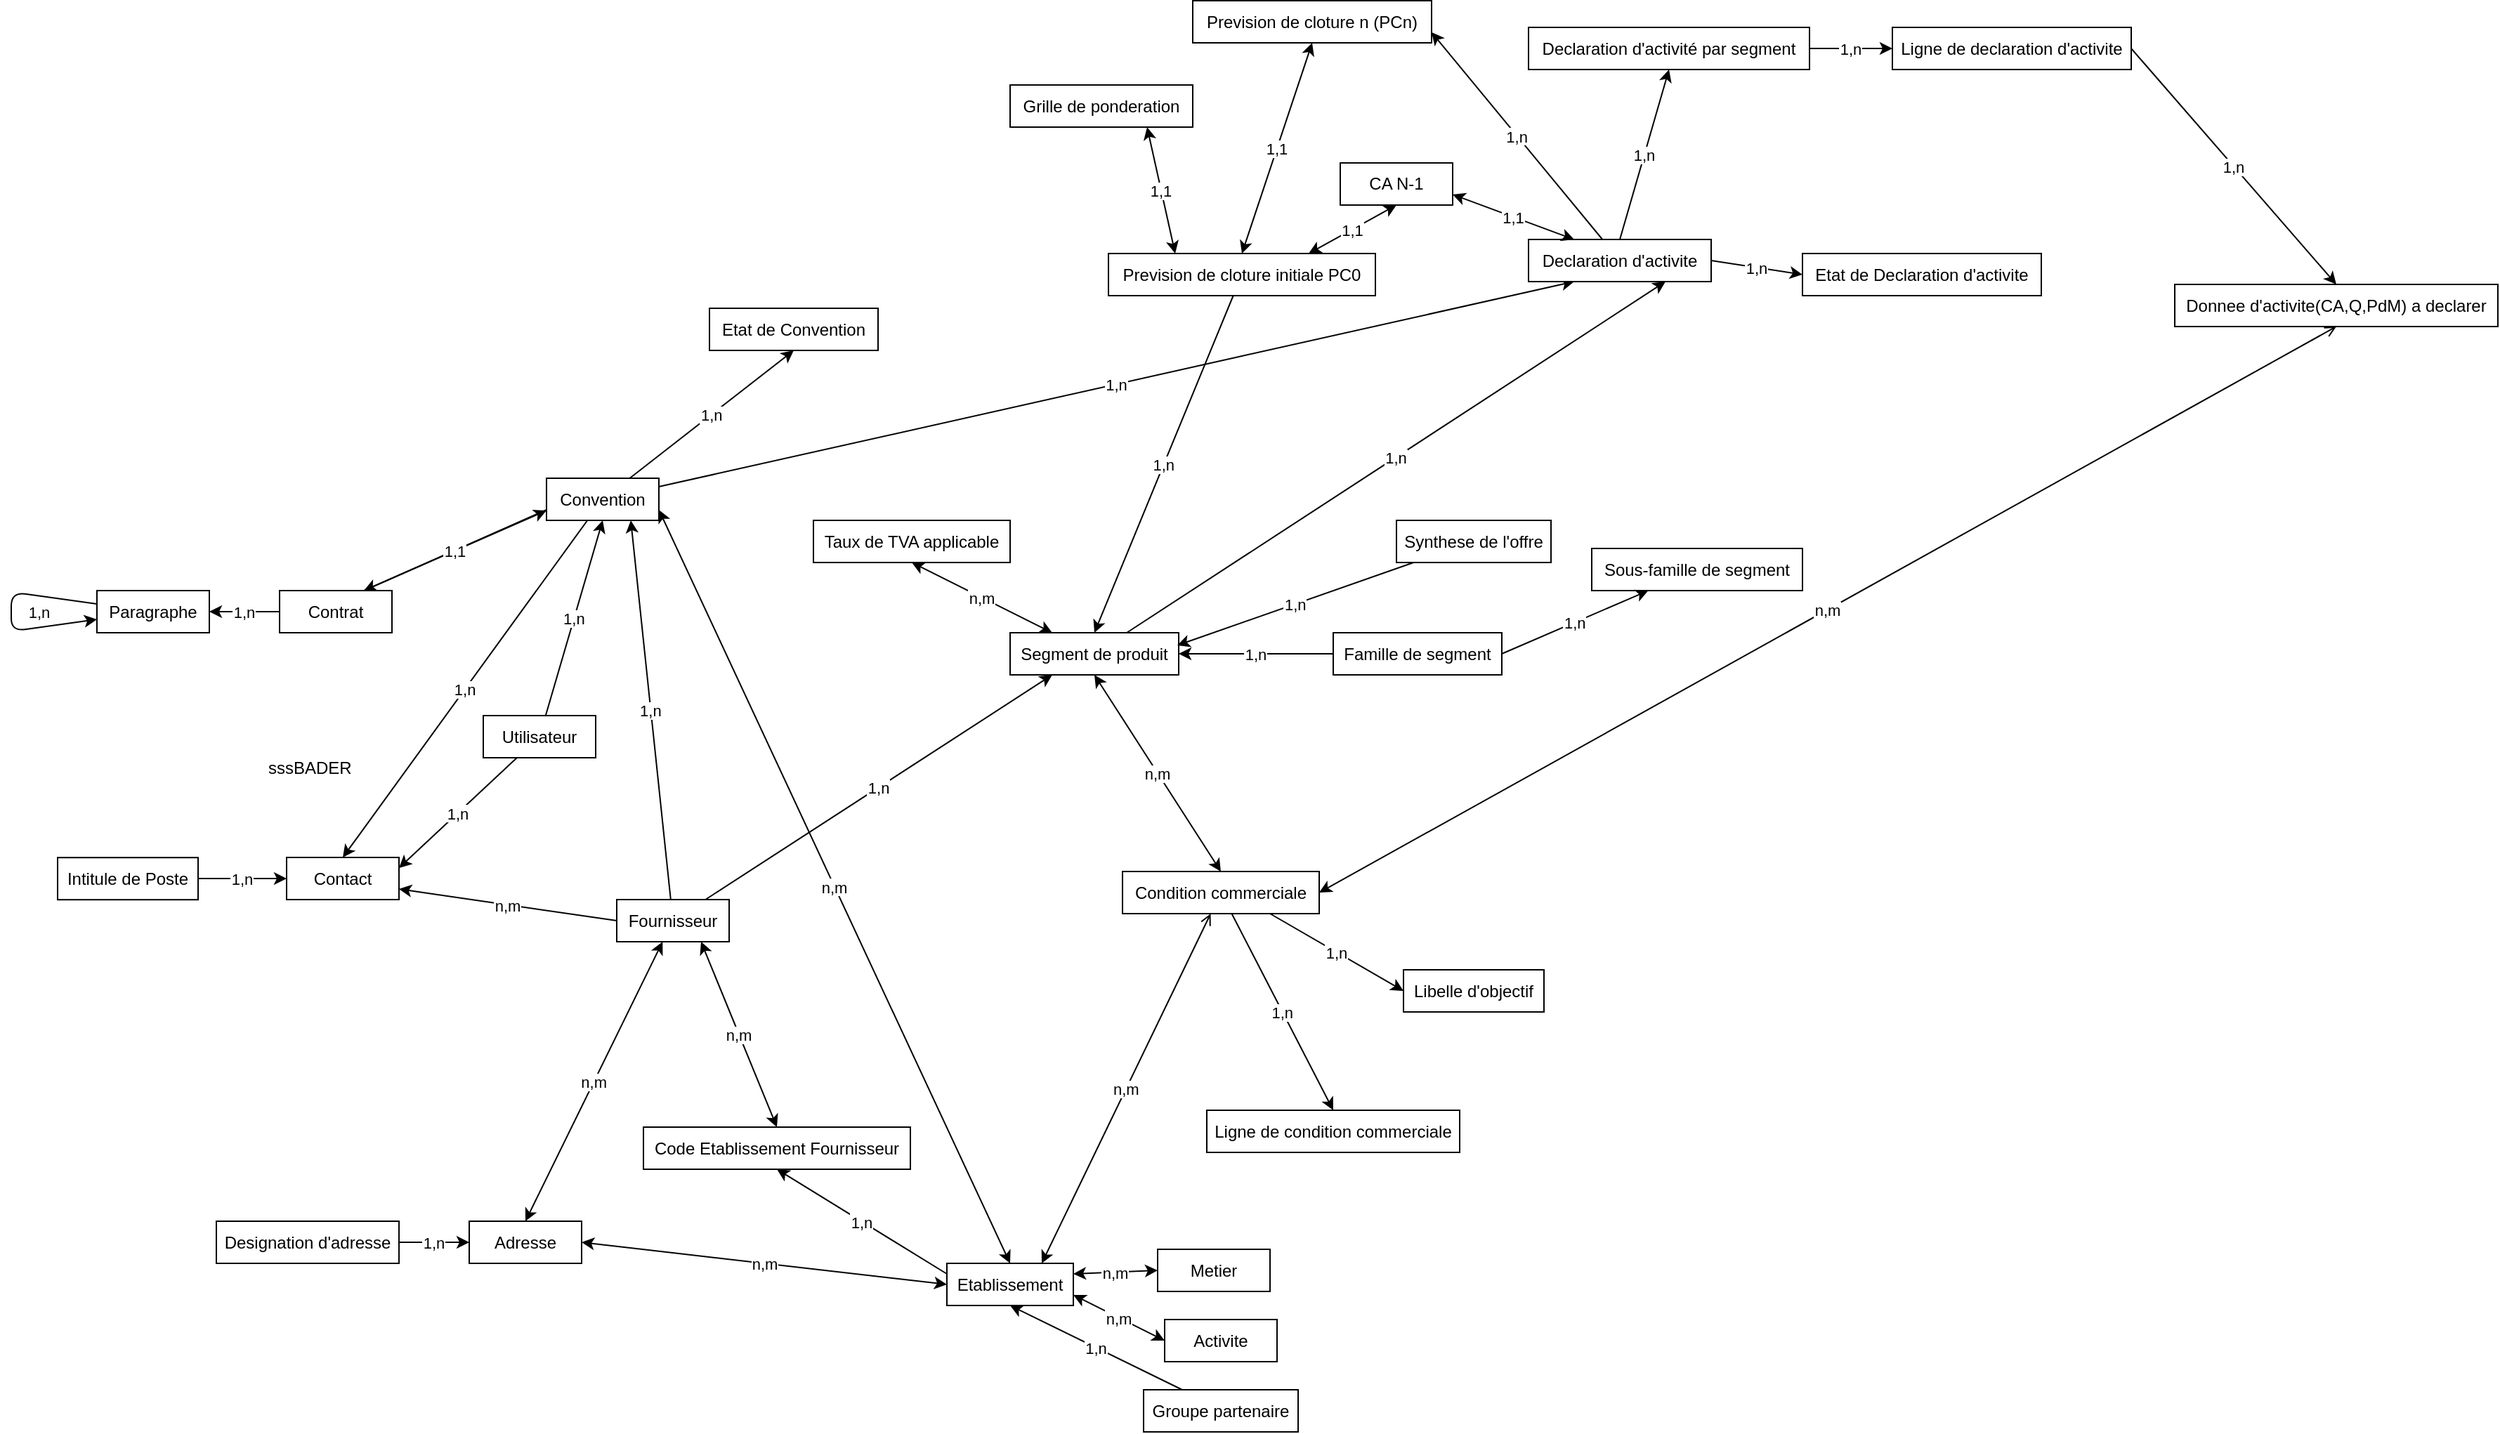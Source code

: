 <mxfile version="10.7.3" type="github"><diagram id="3dL3FUhkT1H34CsekZXW" name="Page-1"><mxGraphModel dx="840" dy="-685" grid="1" gridSize="10" guides="1" tooltips="1" connect="1" arrows="1" fold="1" page="1" pageScale="1" pageWidth="827" pageHeight="1169" math="0" shadow="0"><root><mxCell id="0"/><mxCell id="1" parent="0"/><mxCell id="9Jct-usVtfHhvLH3I57k-51" value="Fournisseur" style="whiteSpace=wrap;html=1;" parent="1" vertex="1"><mxGeometry x="478" y="1917.5" width="80" height="30" as="geometry"/></mxCell><mxCell id="9Jct-usVtfHhvLH3I57k-52" value="Segment de produit " style="whiteSpace=wrap;html=1;" parent="1" vertex="1"><mxGeometry x="758" y="1727.5" width="120" height="30" as="geometry"/></mxCell><mxCell id="9Jct-usVtfHhvLH3I57k-53" value="1,n" style="entryX=0.25;entryY=1;entryDx=0;entryDy=0;" parent="1" source="9Jct-usVtfHhvLH3I57k-51" target="9Jct-usVtfHhvLH3I57k-52" edge="1"><mxGeometry x="-263" y="306.5" as="geometry"/></mxCell><mxCell id="9Jct-usVtfHhvLH3I57k-55" value="1,n" style="entryX=0.75;entryY=1;entryDx=0;entryDy=0;" parent="1" source="9Jct-usVtfHhvLH3I57k-51" target="9Jct-usVtfHhvLH3I57k-71" edge="1"><mxGeometry x="-263" y="306.5" as="geometry"/></mxCell><mxCell id="9Jct-usVtfHhvLH3I57k-56" value="Adresse " style="whiteSpace=wrap;html=1;" parent="1" vertex="1"><mxGeometry x="373" y="2146.5" width="80" height="30" as="geometry"/></mxCell><mxCell id="9Jct-usVtfHhvLH3I57k-57" value="n,m" style="startArrow=classic;startFill=1;entryX=0.5;entryY=0;entryDx=0;entryDy=0;" parent="1" source="9Jct-usVtfHhvLH3I57k-51" target="9Jct-usVtfHhvLH3I57k-56" edge="1"><mxGeometry x="-263" y="306.5" as="geometry"/></mxCell><mxCell id="9Jct-usVtfHhvLH3I57k-60" value="Code Etablissement Fournisseur " style="whiteSpace=wrap;html=1;" parent="1" vertex="1"><mxGeometry x="497" y="2079.5" width="190" height="30" as="geometry"/></mxCell><mxCell id="9Jct-usVtfHhvLH3I57k-61" value="1,n" style="exitX=0;exitY=0.25;exitDx=0;exitDy=0;entryX=0.5;entryY=1;entryDx=0;entryDy=0;" parent="1" source="9Jct-usVtfHhvLH3I57k-65" target="9Jct-usVtfHhvLH3I57k-60" edge="1"><mxGeometry x="-263" y="306.5" as="geometry"/></mxCell><mxCell id="9Jct-usVtfHhvLH3I57k-62" value="Designation d'adresse" style="whiteSpace=wrap;html=1;" parent="1" vertex="1"><mxGeometry x="193" y="2146.5" width="130" height="30" as="geometry"/></mxCell><mxCell id="9Jct-usVtfHhvLH3I57k-63" value="1,n" style="entryX=0;entryY=0.5;entryDx=0;entryDy=0;exitX=1;exitY=0.5;exitDx=0;exitDy=0;" parent="1" source="9Jct-usVtfHhvLH3I57k-62" target="9Jct-usVtfHhvLH3I57k-56" edge="1"><mxGeometry x="-328" y="306.5" as="geometry"/></mxCell><mxCell id="9Jct-usVtfHhvLH3I57k-64" value="Groupe partenaire" style="whiteSpace=wrap;html=1;" parent="1" vertex="1"><mxGeometry x="853" y="2266.5" width="110" height="30" as="geometry"/></mxCell><mxCell id="9Jct-usVtfHhvLH3I57k-65" value="Etablissement " style="whiteSpace=wrap;html=1;" parent="1" vertex="1"><mxGeometry x="713" y="2176.5" width="90" height="30" as="geometry"/></mxCell><mxCell id="9Jct-usVtfHhvLH3I57k-66" value="1,n" style="entryX=0.5;entryY=1;entryDx=0;entryDy=0;exitX=0.25;exitY=0;exitDx=0;exitDy=0;" parent="1" source="9Jct-usVtfHhvLH3I57k-64" target="9Jct-usVtfHhvLH3I57k-65" edge="1"><mxGeometry x="-218" y="366.5" as="geometry"/></mxCell><mxCell id="9Jct-usVtfHhvLH3I57k-67" value="Metier" style="whiteSpace=wrap;html=1;" parent="1" vertex="1"><mxGeometry x="863" y="2166.5" width="80" height="30" as="geometry"/></mxCell><mxCell id="9Jct-usVtfHhvLH3I57k-68" value="n,m" style="exitX=0;exitY=0.5;exitDx=0;exitDy=0;entryX=1;entryY=0.25;entryDx=0;entryDy=0;startArrow=classic;startFill=1;" parent="1" source="9Jct-usVtfHhvLH3I57k-67" target="9Jct-usVtfHhvLH3I57k-65" edge="1"><mxGeometry x="-218" y="366.5" as="geometry"/></mxCell><mxCell id="9Jct-usVtfHhvLH3I57k-69" value="Activite" style="whiteSpace=wrap;html=1;" parent="1" vertex="1"><mxGeometry x="868" y="2216.5" width="80" height="30" as="geometry"/></mxCell><mxCell id="9Jct-usVtfHhvLH3I57k-70" value="n,m" style="entryX=1;entryY=0.75;entryDx=0;entryDy=0;startArrow=classic;startFill=1;exitX=0;exitY=0.5;exitDx=0;exitDy=0;" parent="1" source="9Jct-usVtfHhvLH3I57k-69" target="9Jct-usVtfHhvLH3I57k-65" edge="1"><mxGeometry x="-218" y="366.5" as="geometry"/></mxCell><mxCell id="9Jct-usVtfHhvLH3I57k-71" value="Convention" style="whiteSpace=wrap;html=1;" parent="1" vertex="1"><mxGeometry x="428" y="1617.5" width="80" height="30" as="geometry"/></mxCell><mxCell id="9Jct-usVtfHhvLH3I57k-72" value="n,m" style="entryX=0.5;entryY=0;entryDx=0;entryDy=0;exitX=1;exitY=0.75;exitDx=0;exitDy=0;startArrow=classic;startFill=1;" parent="1" source="9Jct-usVtfHhvLH3I57k-71" target="9Jct-usVtfHhvLH3I57k-65" edge="1"><mxGeometry x="-263" y="306.5" as="geometry"/></mxCell><mxCell id="9Jct-usVtfHhvLH3I57k-75" value="Etat de Convention " style="whiteSpace=wrap;html=1;" parent="1" vertex="1"><mxGeometry x="544" y="1496.5" width="120" height="30" as="geometry"/></mxCell><mxCell id="9Jct-usVtfHhvLH3I57k-76" value="1,n" style="entryX=0.5;entryY=1;entryDx=0;entryDy=0;" parent="1" source="9Jct-usVtfHhvLH3I57k-71" target="9Jct-usVtfHhvLH3I57k-75" edge="1"><mxGeometry x="-263" y="306.5" as="geometry"/></mxCell><mxCell id="9Jct-usVtfHhvLH3I57k-77" value="Condition commerciale" style="whiteSpace=wrap;html=1;" parent="1" vertex="1"><mxGeometry x="838" y="1897.5" width="140" height="30" as="geometry"/></mxCell><mxCell id="9Jct-usVtfHhvLH3I57k-78" value="n,m" style="startArrow=open;startFill=0;entryX=0.75;entryY=0;entryDx=0;entryDy=0;" parent="1" source="9Jct-usVtfHhvLH3I57k-77" target="9Jct-usVtfHhvLH3I57k-65" edge="1"><mxGeometry x="-263" y="306.5" as="geometry"/></mxCell><mxCell id="9Jct-usVtfHhvLH3I57k-79" value="Libelle d'objectif " style="whiteSpace=wrap;html=1;" parent="1" vertex="1"><mxGeometry x="1038" y="1967.5" width="100" height="30" as="geometry"/></mxCell><mxCell id="9Jct-usVtfHhvLH3I57k-80" value="1,n" style="entryX=0;entryY=0.5;entryDx=0;entryDy=0;exitX=0.75;exitY=1;exitDx=0;exitDy=0;" parent="1" source="9Jct-usVtfHhvLH3I57k-77" target="9Jct-usVtfHhvLH3I57k-79" edge="1"><mxGeometry x="-263" y="306.5" as="geometry"/></mxCell><mxCell id="9Jct-usVtfHhvLH3I57k-81" value="Ligne de condition commerciale " style="whiteSpace=wrap;html=1;" parent="1" vertex="1"><mxGeometry x="898" y="2067.5" width="180" height="30" as="geometry"/></mxCell><mxCell id="9Jct-usVtfHhvLH3I57k-82" value="1,n" style="entryX=0.5;entryY=0;entryDx=0;entryDy=0;" parent="1" source="9Jct-usVtfHhvLH3I57k-77" target="9Jct-usVtfHhvLH3I57k-81" edge="1"><mxGeometry x="-263" y="306.5" as="geometry"/></mxCell><mxCell id="9Jct-usVtfHhvLH3I57k-84" value="n,m" style="entryX=1;entryY=0.5;entryDx=0;entryDy=0;exitX=0.5;exitY=1;exitDx=0;exitDy=0;startArrow=open;startFill=0;" parent="1" source="9Jct-usVtfHhvLH3I57k-118" target="9Jct-usVtfHhvLH3I57k-77" edge="1"><mxGeometry x="-263" y="306.5" as="geometry"/></mxCell><mxCell id="9Jct-usVtfHhvLH3I57k-86" value="n,m" style="entryX=0.5;entryY=0;entryDx=0;entryDy=0;exitX=0.5;exitY=1;exitDx=0;exitDy=0;startArrow=classic;startFill=1;" parent="1" source="9Jct-usVtfHhvLH3I57k-52" target="9Jct-usVtfHhvLH3I57k-77" edge="1"><mxGeometry x="-263" y="306.5" as="geometry"/></mxCell><mxCell id="9Jct-usVtfHhvLH3I57k-88" value="1,n" style="entryX=0.75;entryY=1;entryDx=0;entryDy=0;" parent="1" source="9Jct-usVtfHhvLH3I57k-52" target="9Jct-usVtfHhvLH3I57k-107" edge="1"><mxGeometry x="-263" y="306.5" as="geometry"/></mxCell><mxCell id="9Jct-usVtfHhvLH3I57k-89" value="Famille de segment" style="whiteSpace=wrap;html=1;" parent="1" vertex="1"><mxGeometry x="988" y="1727.5" width="120" height="30" as="geometry"/></mxCell><mxCell id="9Jct-usVtfHhvLH3I57k-90" value="Sous-famille de segment " style="whiteSpace=wrap;html=1;" parent="1" vertex="1"><mxGeometry x="1172" y="1667.5" width="150" height="30" as="geometry"/></mxCell><mxCell id="9Jct-usVtfHhvLH3I57k-91" value="1,n" style="exitX=1;exitY=0.5;exitDx=0;exitDy=0;" parent="1" source="9Jct-usVtfHhvLH3I57k-89" target="9Jct-usVtfHhvLH3I57k-90" edge="1"><mxGeometry x="-263" y="306.5" as="geometry"/></mxCell><mxCell id="9Jct-usVtfHhvLH3I57k-92" value="1,n" style="exitX=0;exitY=0.5;exitDx=0;exitDy=0;" parent="1" source="9Jct-usVtfHhvLH3I57k-89" target="9Jct-usVtfHhvLH3I57k-52" edge="1"><mxGeometry x="-263" y="306.5" as="geometry"/></mxCell><mxCell id="9Jct-usVtfHhvLH3I57k-94" value="Taux de TVA applicable" style="whiteSpace=wrap;html=1;" parent="1" vertex="1"><mxGeometry x="618" y="1647.5" width="140" height="30" as="geometry"/></mxCell><mxCell id="9Jct-usVtfHhvLH3I57k-97" value="n,m" style="entryX=0.5;entryY=1;entryDx=0;entryDy=0;exitX=0.25;exitY=0;exitDx=0;exitDy=0;startArrow=classic;startFill=1;" parent="1" source="9Jct-usVtfHhvLH3I57k-52" target="9Jct-usVtfHhvLH3I57k-94" edge="1"><mxGeometry x="-263" y="306.5" as="geometry"><mxPoint x="807" y="1727.5" as="sourcePoint"/></mxGeometry></mxCell><mxCell id="9Jct-usVtfHhvLH3I57k-98" value="Contrat" style="whiteSpace=wrap;html=1;" parent="1" vertex="1"><mxGeometry x="238" y="1697.5" width="80" height="30" as="geometry"/></mxCell><mxCell id="9Jct-usVtfHhvLH3I57k-99" value="1,1" style="exitX=0.75;exitY=0;exitDx=0;exitDy=0;" parent="1" source="9Jct-usVtfHhvLH3I57k-98" edge="1"><mxGeometry x="-263" y="306.5" as="geometry"><mxPoint x="428" y="1640.5" as="targetPoint"/></mxGeometry></mxCell><mxCell id="9Jct-usVtfHhvLH3I57k-101" value="1,1" style="entryX=0.75;entryY=0;entryDx=0;entryDy=0;exitX=0;exitY=0.75;exitDx=0;exitDy=0;" parent="1" source="9Jct-usVtfHhvLH3I57k-71" target="9Jct-usVtfHhvLH3I57k-98" edge="1"><mxGeometry x="-263" y="306.5" as="geometry"/></mxCell><mxCell id="9Jct-usVtfHhvLH3I57k-103" value="Paragraphe " style="whiteSpace=wrap;html=1;" parent="1" vertex="1"><mxGeometry x="108" y="1697.5" width="80" height="30" as="geometry"/></mxCell><mxCell id="9Jct-usVtfHhvLH3I57k-104" value="1,n" style="rounded=1;" parent="1" source="9Jct-usVtfHhvLH3I57k-103" target="9Jct-usVtfHhvLH3I57k-103" edge="1"><mxGeometry x="-283" y="-243.5" as="geometry"><mxPoint x="-209.429" y="2117.5" as="sourcePoint"/><Array as="points"><mxPoint x="47" y="1726.5"/></Array><mxPoint x="-41" as="offset"/></mxGeometry></mxCell><mxCell id="9Jct-usVtfHhvLH3I57k-105" value="1,n" style="entryX=1;entryY=0.5;entryDx=0;entryDy=0;exitX=0;exitY=0.5;exitDx=0;exitDy=0;" parent="1" source="9Jct-usVtfHhvLH3I57k-98" target="9Jct-usVtfHhvLH3I57k-103" edge="1"><mxGeometry x="-263" y="306.5" as="geometry"/></mxCell><mxCell id="9Jct-usVtfHhvLH3I57k-106" value="1,n" style="entryX=0.25;entryY=1;entryDx=0;entryDy=0;" parent="1" source="9Jct-usVtfHhvLH3I57k-71" target="9Jct-usVtfHhvLH3I57k-107" edge="1"><mxGeometry x="-263" y="306.5" as="geometry"/></mxCell><mxCell id="9Jct-usVtfHhvLH3I57k-107" value="Declaration d'activite" style="whiteSpace=wrap;html=1;" parent="1" vertex="1"><mxGeometry x="1127" y="1447.5" width="130" height="30" as="geometry"/></mxCell><mxCell id="9Jct-usVtfHhvLH3I57k-108" value="Declaration d'activité par segment " style="whiteSpace=wrap;html=1;" parent="1" vertex="1"><mxGeometry x="1127" y="1296.5" width="200" height="30" as="geometry"/></mxCell><mxCell id="9Jct-usVtfHhvLH3I57k-109" value="1,n" style="entryX=0.5;entryY=1;entryDx=0;entryDy=0;exitX=0.5;exitY=0;exitDx=0;exitDy=0;" parent="1" source="9Jct-usVtfHhvLH3I57k-107" target="9Jct-usVtfHhvLH3I57k-108" edge="1"><mxGeometry x="-263" y="306.5" as="geometry"><mxPoint x="1217" y="1156.5" as="targetPoint"/></mxGeometry></mxCell><mxCell id="9Jct-usVtfHhvLH3I57k-110" value="Prevision de cloture n (PCn) " style="whiteSpace=wrap;html=1;" parent="1" vertex="1"><mxGeometry x="888" y="1277.5" width="170" height="30" as="geometry"/></mxCell><mxCell id="9Jct-usVtfHhvLH3I57k-111" value="1,n" style="entryX=1;entryY=0.75;entryDx=0;entryDy=0;" parent="1" source="9Jct-usVtfHhvLH3I57k-107" target="9Jct-usVtfHhvLH3I57k-110" edge="1"><mxGeometry x="-263" y="306.5" as="geometry"/></mxCell><mxCell id="9Jct-usVtfHhvLH3I57k-112" value="Etat de Declaration d'activite " style="whiteSpace=wrap;html=1;" parent="1" vertex="1"><mxGeometry x="1322" y="1457.5" width="170" height="30" as="geometry"/></mxCell><mxCell id="9Jct-usVtfHhvLH3I57k-113" value="1,n" style="entryX=0;entryY=0.5;entryDx=0;entryDy=0;exitX=1;exitY=0.5;exitDx=0;exitDy=0;" parent="1" source="9Jct-usVtfHhvLH3I57k-107" target="9Jct-usVtfHhvLH3I57k-112" edge="1"><mxGeometry x="-263" y="306.5" as="geometry"><mxPoint x="1257" y="1472.5" as="sourcePoint"/></mxGeometry></mxCell><mxCell id="9Jct-usVtfHhvLH3I57k-115" value="Ligne de declaration d'activite " style="whiteSpace=wrap;html=1;" parent="1" vertex="1"><mxGeometry x="1386" y="1296.5" width="170" height="30" as="geometry"/></mxCell><mxCell id="9Jct-usVtfHhvLH3I57k-116" value="1,n" style="exitX=1;exitY=0.5;exitDx=0;exitDy=0;entryX=0;entryY=0.5;entryDx=0;entryDy=0;" parent="1" source="9Jct-usVtfHhvLH3I57k-108" target="9Jct-usVtfHhvLH3I57k-115" edge="1"><mxGeometry x="-284" y="475.5" as="geometry"/></mxCell><mxCell id="9Jct-usVtfHhvLH3I57k-118" value="Donnee d'activite(CA,Q,PdM) a declarer " style="whiteSpace=wrap;html=1;" parent="1" vertex="1"><mxGeometry x="1587" y="1479.5" width="230" height="30" as="geometry"/></mxCell><mxCell id="9Jct-usVtfHhvLH3I57k-119" value="1,n" style="exitX=1;exitY=0.5;exitDx=0;exitDy=0;entryX=0.5;entryY=0;entryDx=0;entryDy=0;" parent="1" source="9Jct-usVtfHhvLH3I57k-115" target="9Jct-usVtfHhvLH3I57k-118" edge="1"><mxGeometry x="-284" y="475.5" as="geometry"><mxPoint x="1666" y="1311.5" as="targetPoint"/></mxGeometry></mxCell><mxCell id="9Jct-usVtfHhvLH3I57k-122" value="1,1" style="entryX=0.5;entryY=0;entryDx=0;entryDy=0;exitX=0.5;exitY=1;exitDx=0;exitDy=0;startArrow=classic;startFill=1;" parent="1" source="9Jct-usVtfHhvLH3I57k-110" target="9Jct-usVtfHhvLH3I57k-123" edge="1"><mxGeometry x="-172.5" y="-227.9" as="geometry"><mxPoint x="1577.5" y="1342.1" as="targetPoint"/></mxGeometry></mxCell><mxCell id="9Jct-usVtfHhvLH3I57k-123" value="Prevision de cloture initiale PC0" style="whiteSpace=wrap;html=1;" parent="1" vertex="1"><mxGeometry x="828" y="1457.5" width="190" height="30" as="geometry"/></mxCell><mxCell id="9Jct-usVtfHhvLH3I57k-125" value="1,n" style="entryX=0.5;entryY=0;entryDx=0;entryDy=0;" parent="1" source="9Jct-usVtfHhvLH3I57k-123" target="9Jct-usVtfHhvLH3I57k-52" edge="1"><mxGeometry x="-263" y="306.5" as="geometry"/></mxCell><mxCell id="9Jct-usVtfHhvLH3I57k-126" value="Synthese de l'offre" style="whiteSpace=wrap;html=1;" parent="1" vertex="1"><mxGeometry x="1033" y="1647.5" width="110" height="30" as="geometry"/></mxCell><mxCell id="9Jct-usVtfHhvLH3I57k-127" value="1,n" parent="1" source="9Jct-usVtfHhvLH3I57k-126" edge="1"><mxGeometry x="-263" y="306.5" as="geometry"><mxPoint x="877" y="1736.5" as="targetPoint"/></mxGeometry></mxCell><mxCell id="9Jct-usVtfHhvLH3I57k-129" value="1,1" style="entryX=0.75;entryY=0;entryDx=0;entryDy=0;exitX=0.5;exitY=1;exitDx=0;exitDy=0;startArrow=classic;startFill=1;" parent="1" source="9Jct-usVtfHhvLH3I57k-130" target="9Jct-usVtfHhvLH3I57k-123" edge="1"><mxGeometry x="-172.5" y="-227.9" as="geometry"/></mxCell><mxCell id="9Jct-usVtfHhvLH3I57k-130" value="CA N-1 " style="whiteSpace=wrap;html=1;" parent="1" vertex="1"><mxGeometry x="993" y="1393" width="80" height="30" as="geometry"/></mxCell><mxCell id="9Jct-usVtfHhvLH3I57k-133" value="1,1" style="entryX=0.25;entryY=0;entryDx=0;entryDy=0;exitX=0.75;exitY=1;exitDx=0;exitDy=0;startArrow=classic;startFill=1;" parent="1" source="9Jct-usVtfHhvLH3I57k-134" target="9Jct-usVtfHhvLH3I57k-123" edge="1"><mxGeometry x="-172.5" y="-227.9" as="geometry"/></mxCell><mxCell id="9Jct-usVtfHhvLH3I57k-134" value="Grille de ponderation " style="whiteSpace=wrap;html=1;" parent="1" vertex="1"><mxGeometry x="758" y="1337.5" width="130" height="30" as="geometry"/></mxCell><mxCell id="9Jct-usVtfHhvLH3I57k-136" value="1,1" style="exitX=1;exitY=0.75;exitDx=0;exitDy=0;startArrow=classic;startFill=1;entryX=0.25;entryY=0;entryDx=0;entryDy=0;" parent="1" source="9Jct-usVtfHhvLH3I57k-130" target="9Jct-usVtfHhvLH3I57k-107" edge="1"><mxGeometry x="-263" y="306.5" as="geometry"/></mxCell><mxCell id="9Jct-usVtfHhvLH3I57k-138" value="Utilisateur" style="whiteSpace=wrap;html=1;" parent="1" vertex="1"><mxGeometry x="383" y="1786.5" width="80" height="30" as="geometry"/></mxCell><mxCell id="9Jct-usVtfHhvLH3I57k-139" value="Contact " style="whiteSpace=wrap;html=1;" parent="1" vertex="1"><mxGeometry x="243" y="1887.5" width="80" height="30" as="geometry"/></mxCell><mxCell id="9Jct-usVtfHhvLH3I57k-140" value="1,n" style="entryX=1;entryY=0.25;entryDx=0;entryDy=0;" parent="1" source="9Jct-usVtfHhvLH3I57k-138" target="9Jct-usVtfHhvLH3I57k-139" edge="1"><mxGeometry x="-263" y="306.5" as="geometry"/></mxCell><mxCell id="9Jct-usVtfHhvLH3I57k-141" value="1,n" style="entryX=0.5;entryY=0;entryDx=0;entryDy=0;" parent="1" source="9Jct-usVtfHhvLH3I57k-71" target="9Jct-usVtfHhvLH3I57k-139" edge="1"><mxGeometry x="-263" y="306.5" as="geometry"/></mxCell><mxCell id="9Jct-usVtfHhvLH3I57k-142" value="n,m" style="entryX=1;entryY=0.75;entryDx=0;entryDy=0;exitX=0;exitY=0.5;exitDx=0;exitDy=0;" parent="1" source="9Jct-usVtfHhvLH3I57k-51" target="9Jct-usVtfHhvLH3I57k-139" edge="1"><mxGeometry x="-263" y="306.5" as="geometry"/></mxCell><mxCell id="9Jct-usVtfHhvLH3I57k-143" value="1,n" style="entryX=0.5;entryY=1;entryDx=0;entryDy=0;" parent="1" source="9Jct-usVtfHhvLH3I57k-138" target="9Jct-usVtfHhvLH3I57k-71" edge="1"><mxGeometry x="-263" y="306.5" as="geometry"/></mxCell><mxCell id="9Jct-usVtfHhvLH3I57k-144" value="Intitule de Poste" style="whiteSpace=wrap;html=1;" parent="1" vertex="1"><mxGeometry x="80" y="1887.6" width="100" height="30" as="geometry"/></mxCell><mxCell id="9Jct-usVtfHhvLH3I57k-146" value="1,n" style="entryX=0;entryY=0.5;entryDx=0;entryDy=0;" parent="1" source="9Jct-usVtfHhvLH3I57k-144" target="9Jct-usVtfHhvLH3I57k-139" edge="1"><mxGeometry x="-233" y="1901.6" as="geometry"/></mxCell><mxCell id="9Jct-usVtfHhvLH3I57k-156" value="n,m" style="endArrow=classic;startArrow=classic;html=1;exitX=1;exitY=0.5;exitDx=0;exitDy=0;entryX=0;entryY=0.5;entryDx=0;entryDy=0;" parent="1" source="9Jct-usVtfHhvLH3I57k-56" target="9Jct-usVtfHhvLH3I57k-65" edge="1"><mxGeometry width="50" height="50" relative="1" as="geometry"><mxPoint x="643" y="2156.5" as="sourcePoint"/><mxPoint x="693" y="2106.5" as="targetPoint"/></mxGeometry></mxCell><mxCell id="9Jct-usVtfHhvLH3I57k-158" value="n,m" style="startArrow=classic;startFill=1;entryX=0.5;entryY=0;entryDx=0;entryDy=0;exitX=0.75;exitY=1;exitDx=0;exitDy=0;" parent="1" source="9Jct-usVtfHhvLH3I57k-51" target="9Jct-usVtfHhvLH3I57k-60" edge="1"><mxGeometry x="-253" y="316.5" as="geometry"><mxPoint x="525.196" y="1957.5" as="sourcePoint"/><mxPoint x="488" y="2156.5" as="targetPoint"/></mxGeometry></mxCell><mxCell id="4xGmu3EoHu7lu9LRz0q--1" value="sssBADER&lt;br&gt;&lt;br&gt;" style="text;html=1;resizable=0;points=[];autosize=1;align=left;verticalAlign=top;spacingTop=-4;" vertex="1" parent="1"><mxGeometry x="228" y="1814" width="70" height="30" as="geometry"/></mxCell></root></mxGraphModel></diagram></mxfile>